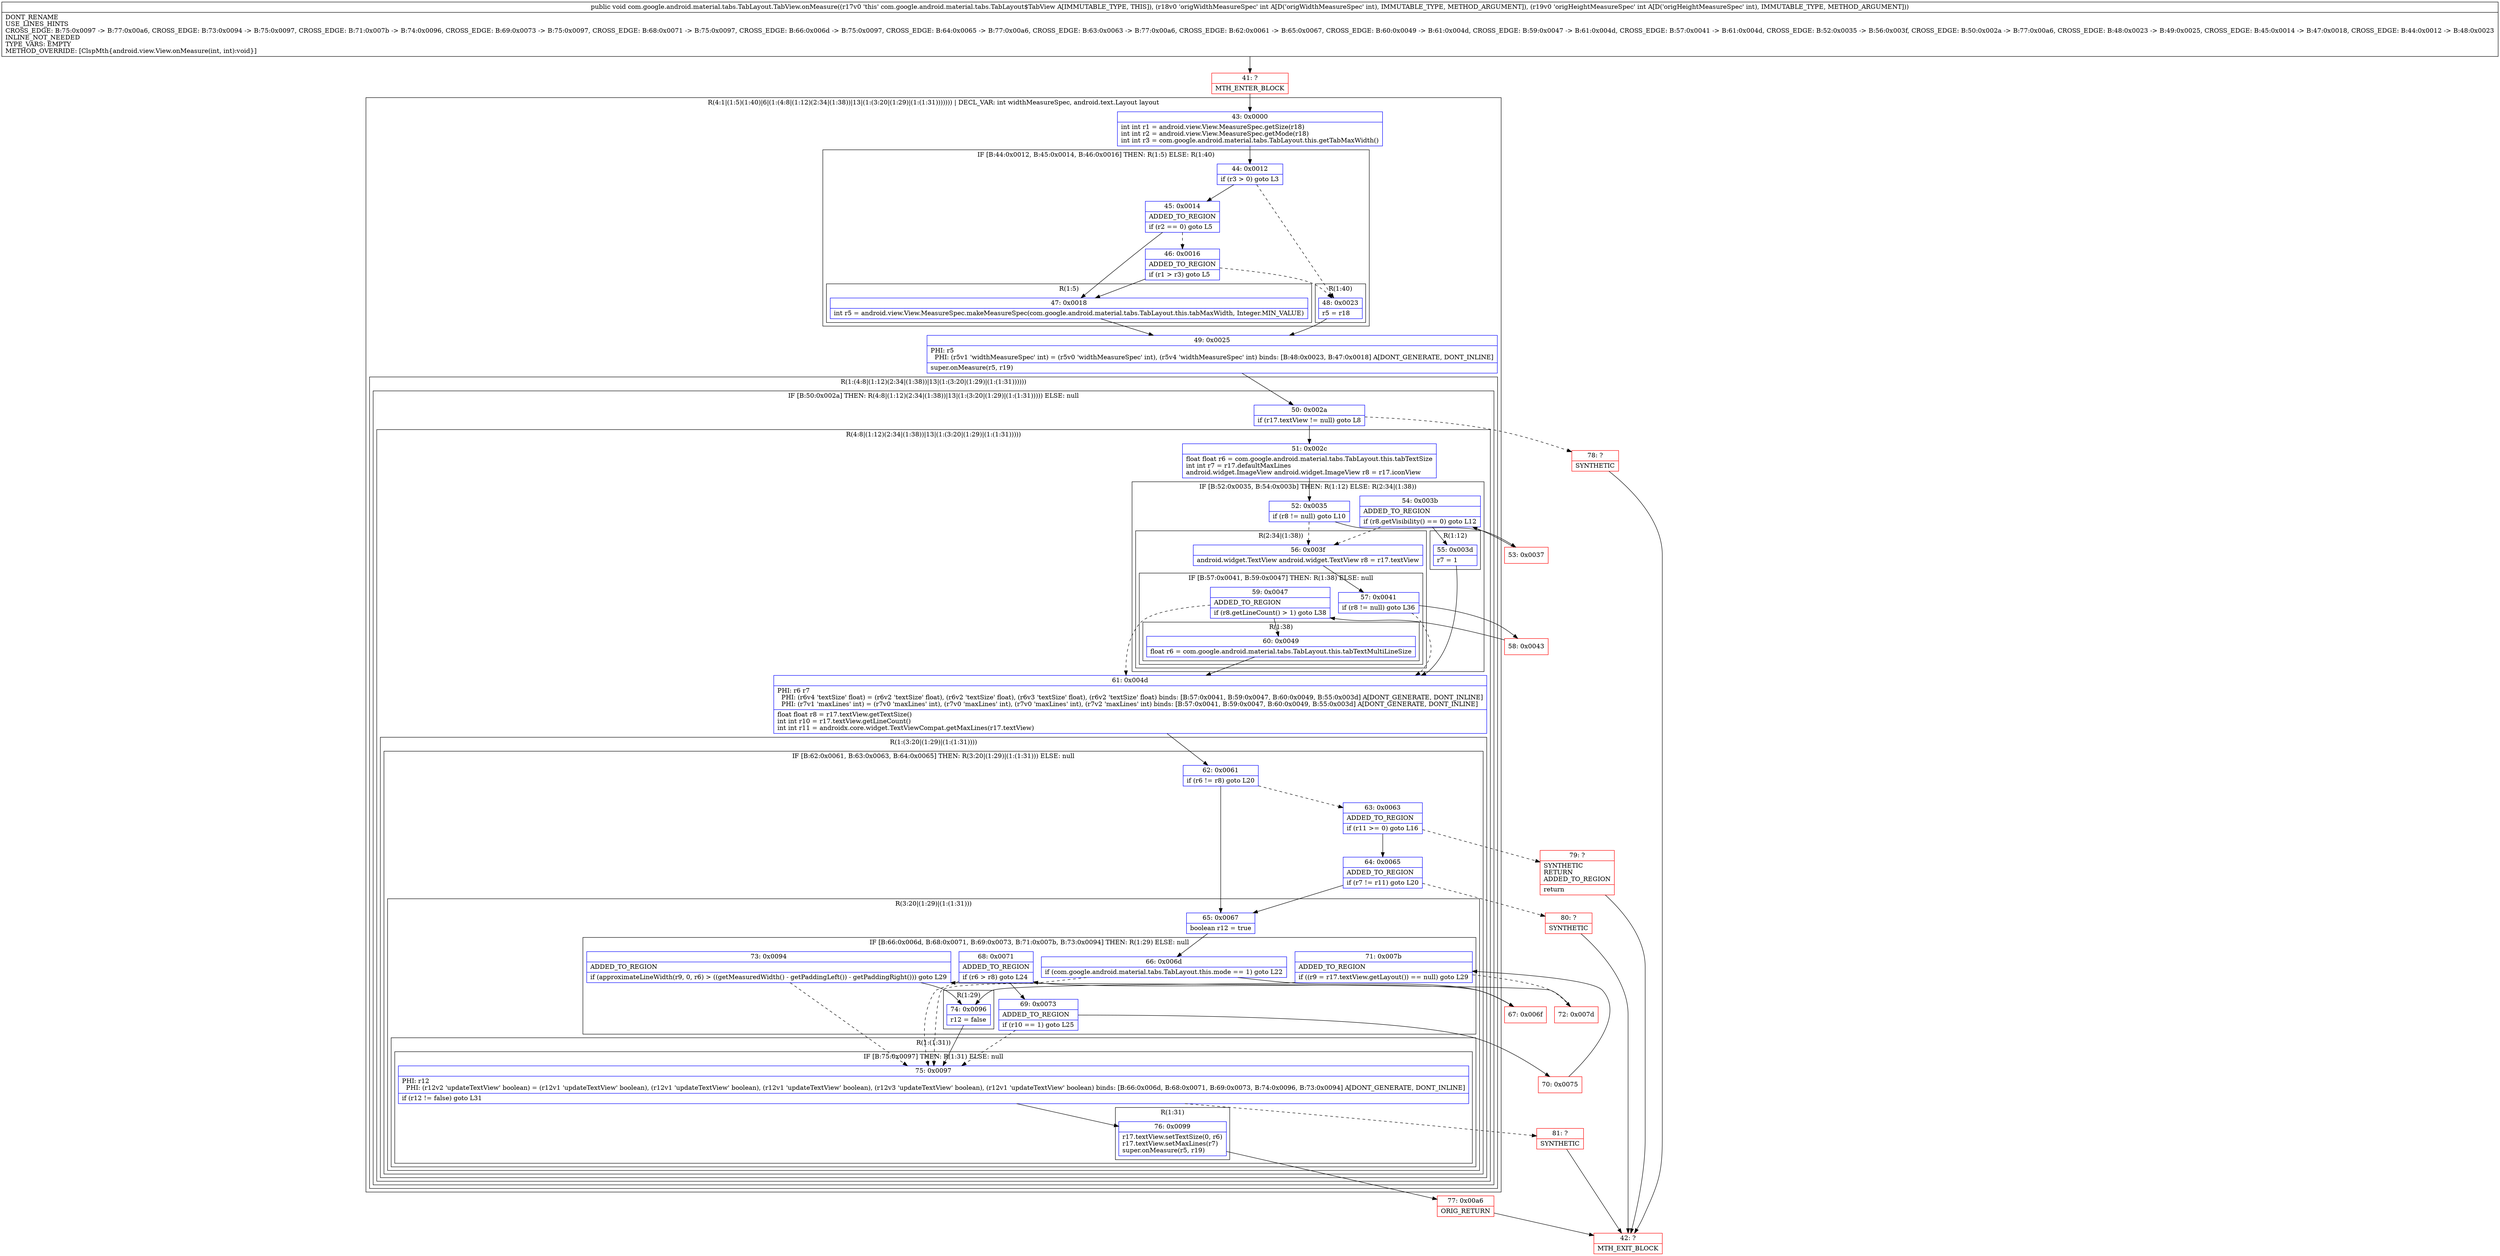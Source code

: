 digraph "CFG forcom.google.android.material.tabs.TabLayout.TabView.onMeasure(II)V" {
subgraph cluster_Region_783190216 {
label = "R(4:1|(1:5)(1:40)|6|(1:(4:8|(1:12)(2:34|(1:38))|13|(1:(3:20|(1:29)|(1:(1:31))))))) | DECL_VAR: int widthMeasureSpec, android.text.Layout layout\l";
node [shape=record,color=blue];
Node_43 [shape=record,label="{43\:\ 0x0000|int int r1 = android.view.View.MeasureSpec.getSize(r18)\lint int r2 = android.view.View.MeasureSpec.getMode(r18)\lint int r3 = com.google.android.material.tabs.TabLayout.this.getTabMaxWidth()\l}"];
subgraph cluster_IfRegion_396660907 {
label = "IF [B:44:0x0012, B:45:0x0014, B:46:0x0016] THEN: R(1:5) ELSE: R(1:40)";
node [shape=record,color=blue];
Node_44 [shape=record,label="{44\:\ 0x0012|if (r3 \> 0) goto L3\l}"];
Node_45 [shape=record,label="{45\:\ 0x0014|ADDED_TO_REGION\l|if (r2 == 0) goto L5\l}"];
Node_46 [shape=record,label="{46\:\ 0x0016|ADDED_TO_REGION\l|if (r1 \> r3) goto L5\l}"];
subgraph cluster_Region_2073030783 {
label = "R(1:5)";
node [shape=record,color=blue];
Node_47 [shape=record,label="{47\:\ 0x0018|int r5 = android.view.View.MeasureSpec.makeMeasureSpec(com.google.android.material.tabs.TabLayout.this.tabMaxWidth, Integer.MIN_VALUE)\l}"];
}
subgraph cluster_Region_1171065278 {
label = "R(1:40)";
node [shape=record,color=blue];
Node_48 [shape=record,label="{48\:\ 0x0023|r5 = r18\l}"];
}
}
Node_49 [shape=record,label="{49\:\ 0x0025|PHI: r5 \l  PHI: (r5v1 'widthMeasureSpec' int) = (r5v0 'widthMeasureSpec' int), (r5v4 'widthMeasureSpec' int) binds: [B:48:0x0023, B:47:0x0018] A[DONT_GENERATE, DONT_INLINE]\l|super.onMeasure(r5, r19)\l}"];
subgraph cluster_Region_1622696575 {
label = "R(1:(4:8|(1:12)(2:34|(1:38))|13|(1:(3:20|(1:29)|(1:(1:31))))))";
node [shape=record,color=blue];
subgraph cluster_IfRegion_1672748938 {
label = "IF [B:50:0x002a] THEN: R(4:8|(1:12)(2:34|(1:38))|13|(1:(3:20|(1:29)|(1:(1:31))))) ELSE: null";
node [shape=record,color=blue];
Node_50 [shape=record,label="{50\:\ 0x002a|if (r17.textView != null) goto L8\l}"];
subgraph cluster_Region_557698830 {
label = "R(4:8|(1:12)(2:34|(1:38))|13|(1:(3:20|(1:29)|(1:(1:31)))))";
node [shape=record,color=blue];
Node_51 [shape=record,label="{51\:\ 0x002c|float float r6 = com.google.android.material.tabs.TabLayout.this.tabTextSize\lint int r7 = r17.defaultMaxLines\landroid.widget.ImageView android.widget.ImageView r8 = r17.iconView\l}"];
subgraph cluster_IfRegion_850605212 {
label = "IF [B:52:0x0035, B:54:0x003b] THEN: R(1:12) ELSE: R(2:34|(1:38))";
node [shape=record,color=blue];
Node_52 [shape=record,label="{52\:\ 0x0035|if (r8 != null) goto L10\l}"];
Node_54 [shape=record,label="{54\:\ 0x003b|ADDED_TO_REGION\l|if (r8.getVisibility() == 0) goto L12\l}"];
subgraph cluster_Region_534177463 {
label = "R(1:12)";
node [shape=record,color=blue];
Node_55 [shape=record,label="{55\:\ 0x003d|r7 = 1\l}"];
}
subgraph cluster_Region_1535560759 {
label = "R(2:34|(1:38))";
node [shape=record,color=blue];
Node_56 [shape=record,label="{56\:\ 0x003f|android.widget.TextView android.widget.TextView r8 = r17.textView\l}"];
subgraph cluster_IfRegion_718250135 {
label = "IF [B:57:0x0041, B:59:0x0047] THEN: R(1:38) ELSE: null";
node [shape=record,color=blue];
Node_57 [shape=record,label="{57\:\ 0x0041|if (r8 != null) goto L36\l}"];
Node_59 [shape=record,label="{59\:\ 0x0047|ADDED_TO_REGION\l|if (r8.getLineCount() \> 1) goto L38\l}"];
subgraph cluster_Region_313471562 {
label = "R(1:38)";
node [shape=record,color=blue];
Node_60 [shape=record,label="{60\:\ 0x0049|float r6 = com.google.android.material.tabs.TabLayout.this.tabTextMultiLineSize\l}"];
}
}
}
}
Node_61 [shape=record,label="{61\:\ 0x004d|PHI: r6 r7 \l  PHI: (r6v4 'textSize' float) = (r6v2 'textSize' float), (r6v2 'textSize' float), (r6v3 'textSize' float), (r6v2 'textSize' float) binds: [B:57:0x0041, B:59:0x0047, B:60:0x0049, B:55:0x003d] A[DONT_GENERATE, DONT_INLINE]\l  PHI: (r7v1 'maxLines' int) = (r7v0 'maxLines' int), (r7v0 'maxLines' int), (r7v0 'maxLines' int), (r7v2 'maxLines' int) binds: [B:57:0x0041, B:59:0x0047, B:60:0x0049, B:55:0x003d] A[DONT_GENERATE, DONT_INLINE]\l|float float r8 = r17.textView.getTextSize()\lint int r10 = r17.textView.getLineCount()\lint int r11 = androidx.core.widget.TextViewCompat.getMaxLines(r17.textView)\l}"];
subgraph cluster_Region_673403535 {
label = "R(1:(3:20|(1:29)|(1:(1:31))))";
node [shape=record,color=blue];
subgraph cluster_IfRegion_1057114456 {
label = "IF [B:62:0x0061, B:63:0x0063, B:64:0x0065] THEN: R(3:20|(1:29)|(1:(1:31))) ELSE: null";
node [shape=record,color=blue];
Node_62 [shape=record,label="{62\:\ 0x0061|if (r6 != r8) goto L20\l}"];
Node_63 [shape=record,label="{63\:\ 0x0063|ADDED_TO_REGION\l|if (r11 \>= 0) goto L16\l}"];
Node_64 [shape=record,label="{64\:\ 0x0065|ADDED_TO_REGION\l|if (r7 != r11) goto L20\l}"];
subgraph cluster_Region_33818663 {
label = "R(3:20|(1:29)|(1:(1:31)))";
node [shape=record,color=blue];
Node_65 [shape=record,label="{65\:\ 0x0067|boolean r12 = true\l}"];
subgraph cluster_IfRegion_998918863 {
label = "IF [B:66:0x006d, B:68:0x0071, B:69:0x0073, B:71:0x007b, B:73:0x0094] THEN: R(1:29) ELSE: null";
node [shape=record,color=blue];
Node_66 [shape=record,label="{66\:\ 0x006d|if (com.google.android.material.tabs.TabLayout.this.mode == 1) goto L22\l}"];
Node_68 [shape=record,label="{68\:\ 0x0071|ADDED_TO_REGION\l|if (r6 \> r8) goto L24\l}"];
Node_69 [shape=record,label="{69\:\ 0x0073|ADDED_TO_REGION\l|if (r10 == 1) goto L25\l}"];
Node_71 [shape=record,label="{71\:\ 0x007b|ADDED_TO_REGION\l|if ((r9 = r17.textView.getLayout()) == null) goto L29\l}"];
Node_73 [shape=record,label="{73\:\ 0x0094|ADDED_TO_REGION\l|if (approximateLineWidth(r9, 0, r6) \> ((getMeasuredWidth() \- getPaddingLeft()) \- getPaddingRight())) goto L29\l}"];
subgraph cluster_Region_691591983 {
label = "R(1:29)";
node [shape=record,color=blue];
Node_74 [shape=record,label="{74\:\ 0x0096|r12 = false\l}"];
}
}
subgraph cluster_Region_1850705507 {
label = "R(1:(1:31))";
node [shape=record,color=blue];
subgraph cluster_IfRegion_1152539979 {
label = "IF [B:75:0x0097] THEN: R(1:31) ELSE: null";
node [shape=record,color=blue];
Node_75 [shape=record,label="{75\:\ 0x0097|PHI: r12 \l  PHI: (r12v2 'updateTextView' boolean) = (r12v1 'updateTextView' boolean), (r12v1 'updateTextView' boolean), (r12v1 'updateTextView' boolean), (r12v3 'updateTextView' boolean), (r12v1 'updateTextView' boolean) binds: [B:66:0x006d, B:68:0x0071, B:69:0x0073, B:74:0x0096, B:73:0x0094] A[DONT_GENERATE, DONT_INLINE]\l|if (r12 != false) goto L31\l}"];
subgraph cluster_Region_1954588431 {
label = "R(1:31)";
node [shape=record,color=blue];
Node_76 [shape=record,label="{76\:\ 0x0099|r17.textView.setTextSize(0, r6)\lr17.textView.setMaxLines(r7)\lsuper.onMeasure(r5, r19)\l}"];
}
}
}
}
}
}
}
}
}
}
Node_41 [shape=record,color=red,label="{41\:\ ?|MTH_ENTER_BLOCK\l}"];
Node_53 [shape=record,color=red,label="{53\:\ 0x0037}"];
Node_80 [shape=record,color=red,label="{80\:\ ?|SYNTHETIC\l}"];
Node_42 [shape=record,color=red,label="{42\:\ ?|MTH_EXIT_BLOCK\l}"];
Node_79 [shape=record,color=red,label="{79\:\ ?|SYNTHETIC\lRETURN\lADDED_TO_REGION\l|return\l}"];
Node_67 [shape=record,color=red,label="{67\:\ 0x006f}"];
Node_70 [shape=record,color=red,label="{70\:\ 0x0075}"];
Node_72 [shape=record,color=red,label="{72\:\ 0x007d}"];
Node_77 [shape=record,color=red,label="{77\:\ 0x00a6|ORIG_RETURN\l}"];
Node_81 [shape=record,color=red,label="{81\:\ ?|SYNTHETIC\l}"];
Node_58 [shape=record,color=red,label="{58\:\ 0x0043}"];
Node_78 [shape=record,color=red,label="{78\:\ ?|SYNTHETIC\l}"];
MethodNode[shape=record,label="{public void com.google.android.material.tabs.TabLayout.TabView.onMeasure((r17v0 'this' com.google.android.material.tabs.TabLayout$TabView A[IMMUTABLE_TYPE, THIS]), (r18v0 'origWidthMeasureSpec' int A[D('origWidthMeasureSpec' int), IMMUTABLE_TYPE, METHOD_ARGUMENT]), (r19v0 'origHeightMeasureSpec' int A[D('origHeightMeasureSpec' int), IMMUTABLE_TYPE, METHOD_ARGUMENT]))  | DONT_RENAME\lUSE_LINES_HINTS\lCROSS_EDGE: B:75:0x0097 \-\> B:77:0x00a6, CROSS_EDGE: B:73:0x0094 \-\> B:75:0x0097, CROSS_EDGE: B:71:0x007b \-\> B:74:0x0096, CROSS_EDGE: B:69:0x0073 \-\> B:75:0x0097, CROSS_EDGE: B:68:0x0071 \-\> B:75:0x0097, CROSS_EDGE: B:66:0x006d \-\> B:75:0x0097, CROSS_EDGE: B:64:0x0065 \-\> B:77:0x00a6, CROSS_EDGE: B:63:0x0063 \-\> B:77:0x00a6, CROSS_EDGE: B:62:0x0061 \-\> B:65:0x0067, CROSS_EDGE: B:60:0x0049 \-\> B:61:0x004d, CROSS_EDGE: B:59:0x0047 \-\> B:61:0x004d, CROSS_EDGE: B:57:0x0041 \-\> B:61:0x004d, CROSS_EDGE: B:52:0x0035 \-\> B:56:0x003f, CROSS_EDGE: B:50:0x002a \-\> B:77:0x00a6, CROSS_EDGE: B:48:0x0023 \-\> B:49:0x0025, CROSS_EDGE: B:45:0x0014 \-\> B:47:0x0018, CROSS_EDGE: B:44:0x0012 \-\> B:48:0x0023\lINLINE_NOT_NEEDED\lTYPE_VARS: EMPTY\lMETHOD_OVERRIDE: [ClspMth\{android.view.View.onMeasure(int, int):void\}]\l}"];
MethodNode -> Node_41;Node_43 -> Node_44;
Node_44 -> Node_45;
Node_44 -> Node_48[style=dashed];
Node_45 -> Node_46[style=dashed];
Node_45 -> Node_47;
Node_46 -> Node_47;
Node_46 -> Node_48[style=dashed];
Node_47 -> Node_49;
Node_48 -> Node_49;
Node_49 -> Node_50;
Node_50 -> Node_51;
Node_50 -> Node_78[style=dashed];
Node_51 -> Node_52;
Node_52 -> Node_53;
Node_52 -> Node_56[style=dashed];
Node_54 -> Node_55;
Node_54 -> Node_56[style=dashed];
Node_55 -> Node_61;
Node_56 -> Node_57;
Node_57 -> Node_58;
Node_57 -> Node_61[style=dashed];
Node_59 -> Node_60;
Node_59 -> Node_61[style=dashed];
Node_60 -> Node_61;
Node_61 -> Node_62;
Node_62 -> Node_63[style=dashed];
Node_62 -> Node_65;
Node_63 -> Node_64;
Node_63 -> Node_79[style=dashed];
Node_64 -> Node_65;
Node_64 -> Node_80[style=dashed];
Node_65 -> Node_66;
Node_66 -> Node_67;
Node_66 -> Node_75[style=dashed];
Node_68 -> Node_69;
Node_68 -> Node_75[style=dashed];
Node_69 -> Node_70;
Node_69 -> Node_75[style=dashed];
Node_71 -> Node_72[style=dashed];
Node_71 -> Node_74;
Node_73 -> Node_74;
Node_73 -> Node_75[style=dashed];
Node_74 -> Node_75;
Node_75 -> Node_76;
Node_75 -> Node_81[style=dashed];
Node_76 -> Node_77;
Node_41 -> Node_43;
Node_53 -> Node_54;
Node_80 -> Node_42;
Node_79 -> Node_42;
Node_67 -> Node_68;
Node_70 -> Node_71;
Node_72 -> Node_73;
Node_77 -> Node_42;
Node_81 -> Node_42;
Node_58 -> Node_59;
Node_78 -> Node_42;
}

